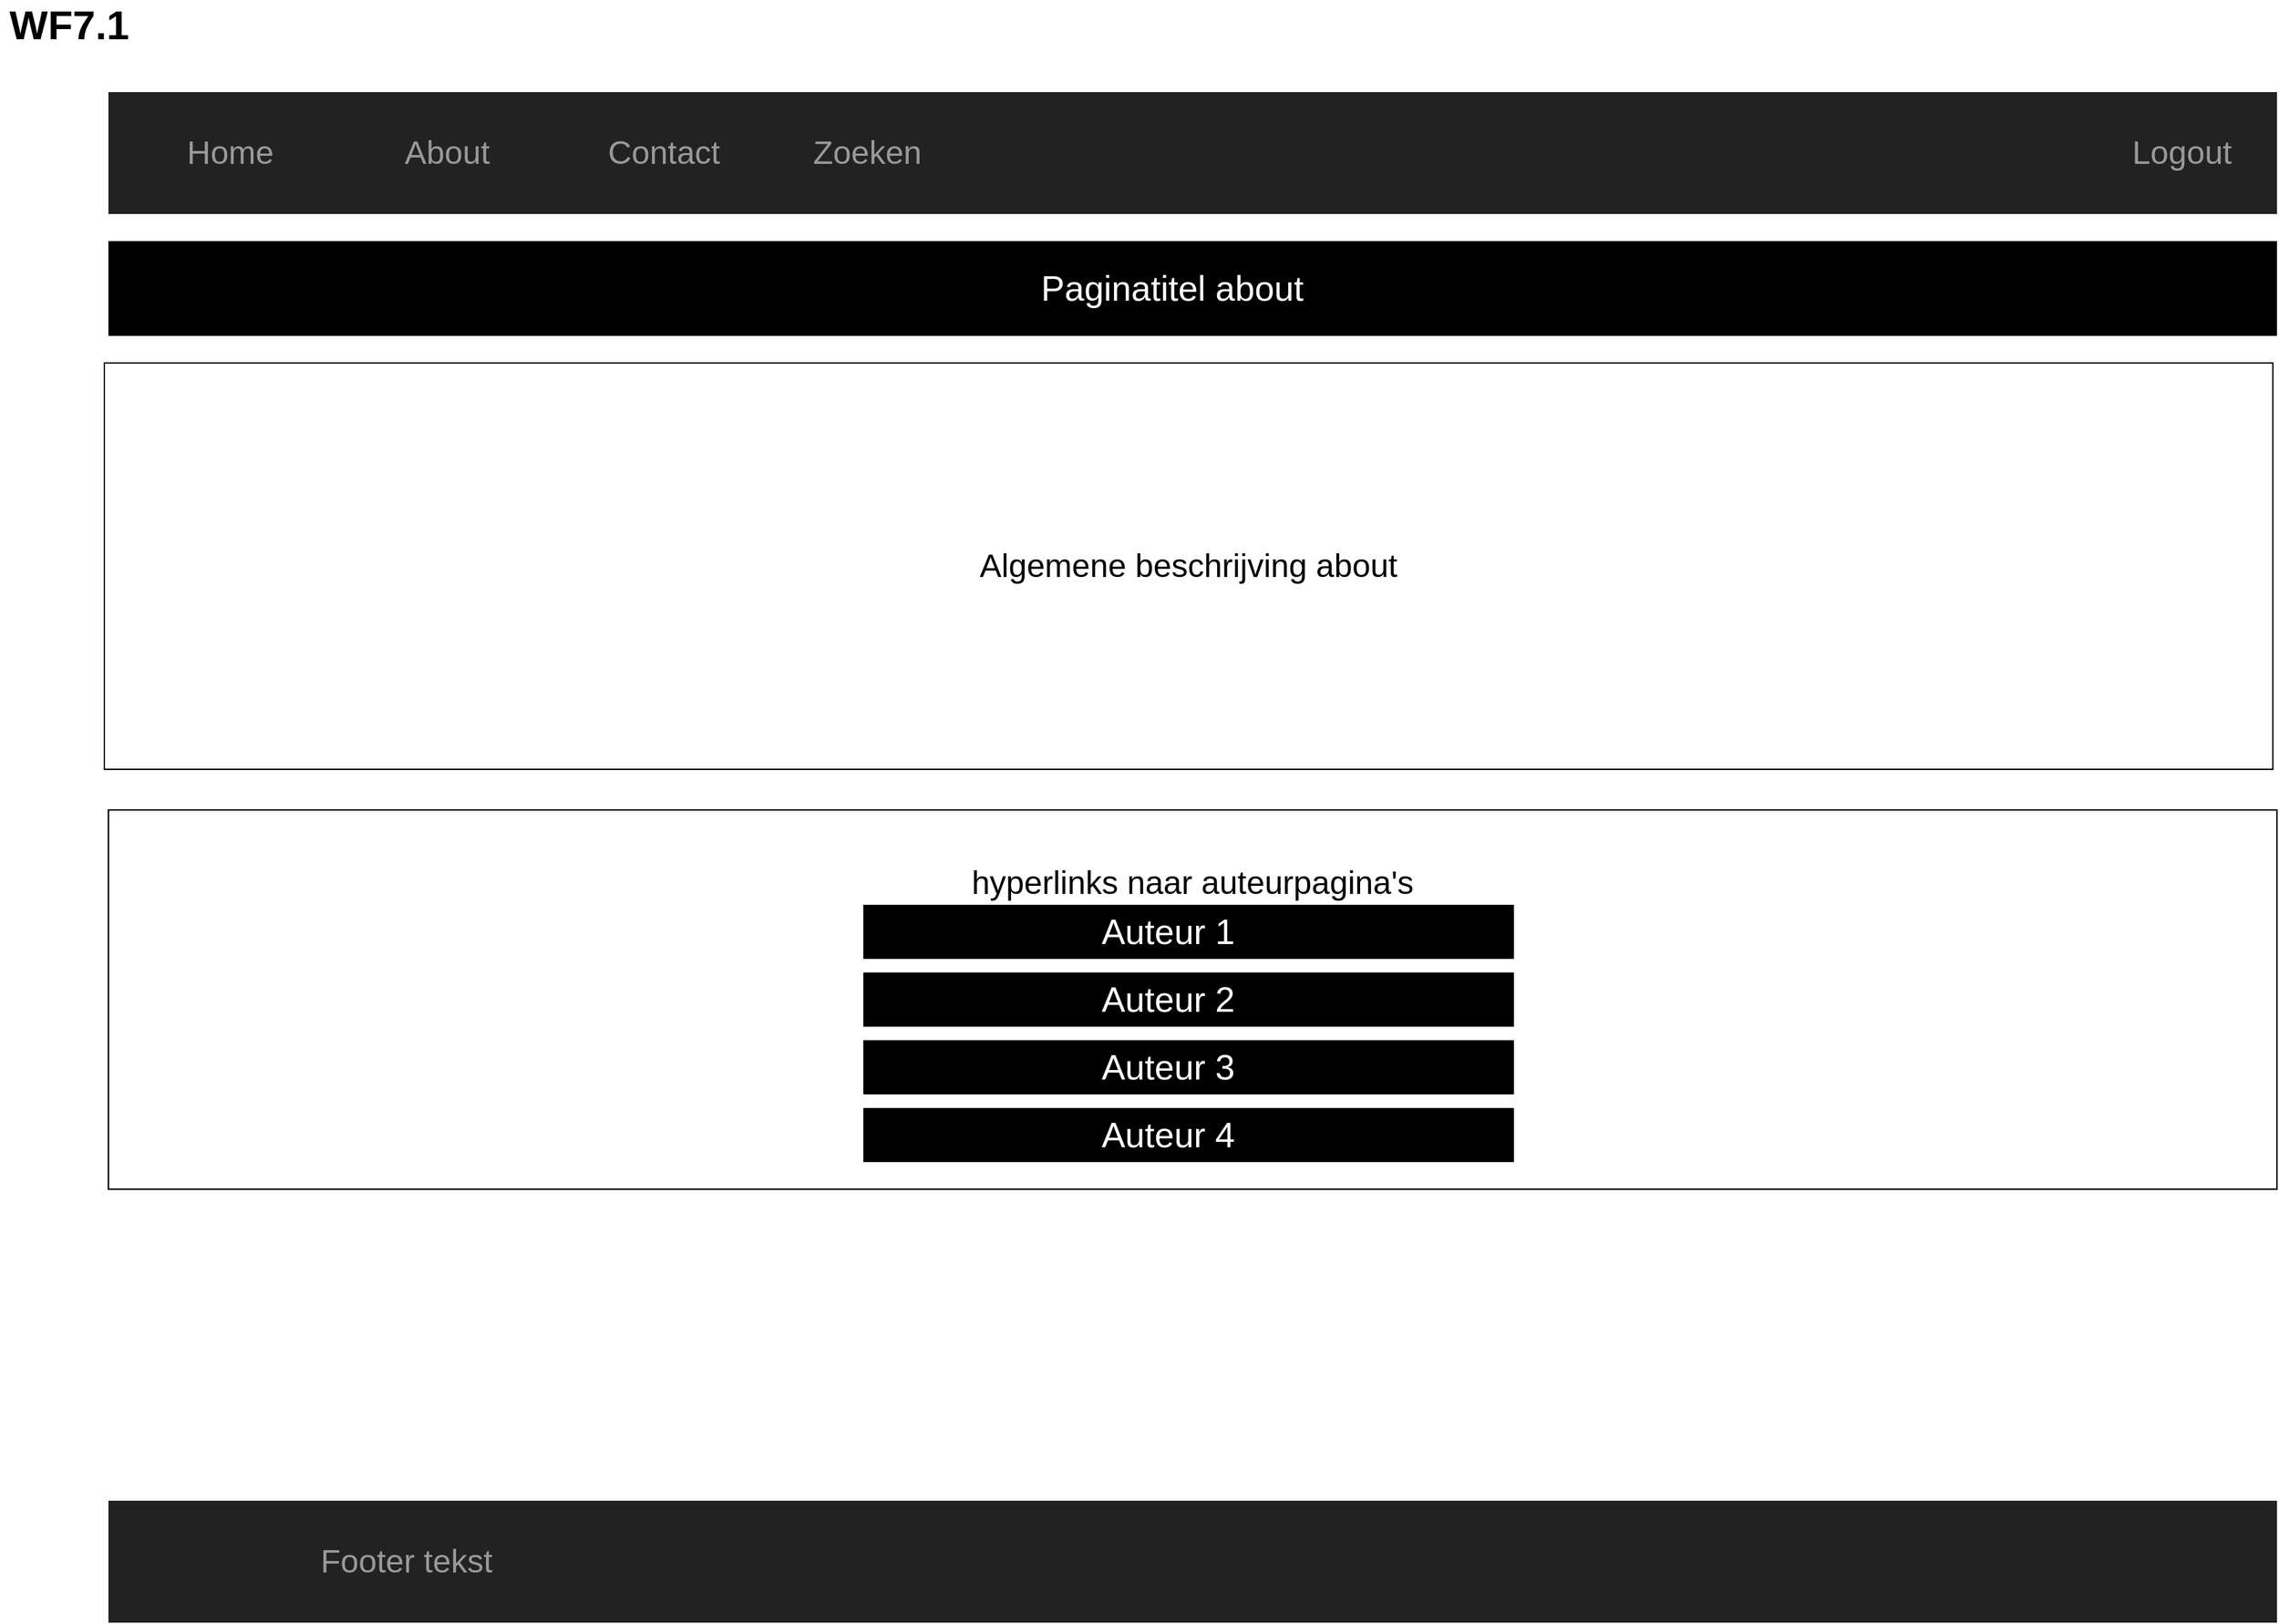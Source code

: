 <mxfile version="20.7.4" type="google"><diagram name="Page-1" id="c9db0220-8083-56f3-ca83-edcdcd058819"><mxGraphModel grid="1" page="1" gridSize="10" guides="1" tooltips="1" connect="1" arrows="1" fold="1" pageScale="1.5" pageWidth="1169" pageHeight="827" background="#ffffff" math="0" shadow="0"><root><mxCell id="0" style=";html=1;"/><mxCell id="1" style=";html=1;" parent="0"/><mxCell id="3d76a8aef4d5c911-1" value="" style="html=1;shadow=0;dashed=0;shape=mxgraph.bootstrap.rect;fillColor=#222222;strokeColor=none;whiteSpace=wrap;rounded=0;fontSize=12;fontColor=#000000;align=center;" vertex="1" parent="1"><mxGeometry x="80" y="70" width="1600" height="90" as="geometry"/></mxCell><mxCell id="3d76a8aef4d5c911-7" value="Zoeken" style="html=1;shadow=0;dashed=0;fillColor=none;strokeColor=none;shape=mxgraph.bootstrap.rect;fontColor=#999999;whiteSpace=wrap;fontSize=24;" vertex="1" parent="3d76a8aef4d5c911-1"><mxGeometry x="480.014" width="160" height="90" as="geometry"/></mxCell><mxCell id="3d76a8aef4d5c911-8" value="Logout" style="html=1;shadow=0;dashed=0;fillColor=none;strokeColor=none;shape=mxgraph.bootstrap.rect;fontColor=#999999;whiteSpace=wrap;fontSize=24;" vertex="1" parent="3d76a8aef4d5c911-1"><mxGeometry x="1460" width="140" height="90" as="geometry"/></mxCell><mxCell id="H9CyvaDkC_5dpCcxhKHN-1" value="Contact" style="html=1;shadow=0;dashed=0;fillColor=none;strokeColor=none;shape=mxgraph.bootstrap.rect;fontColor=#999999;whiteSpace=wrap;fontSize=24;" vertex="1" parent="3d76a8aef4d5c911-1"><mxGeometry x="340.007" width="140" height="90" as="geometry"/></mxCell><mxCell id="H9CyvaDkC_5dpCcxhKHN-4" value="About" style="html=1;shadow=0;dashed=0;fillColor=none;strokeColor=none;shape=mxgraph.bootstrap.rect;fontColor=#999999;whiteSpace=wrap;fontSize=24;" vertex="1" parent="3d76a8aef4d5c911-1"><mxGeometry x="179.993" width="140" height="90" as="geometry"/></mxCell><mxCell id="11" value="Home" style="html=1;shadow=0;dashed=0;fillColor=none;strokeColor=none;shape=mxgraph.bootstrap.rect;fontColor=#999999;whiteSpace=wrap;fontSize=24;" vertex="1" parent="3d76a8aef4d5c911-1"><mxGeometry x="20.003" width="140" height="90" as="geometry"/></mxCell><mxCell id="3d76a8aef4d5c911-17" value="WF7.1" style="html=1;shadow=0;dashed=0;shape=mxgraph.bootstrap.rect;strokeColor=none;fillColor=none;fontColor=#000000;align=left;spacingLeft=5;whiteSpace=wrap;rounded=0;fontStyle=1;fontSize=30;" vertex="1" parent="1"><mxGeometry y="10" width="200" height="20" as="geometry"/></mxCell><mxCell id="H9CyvaDkC_5dpCcxhKHN-5" value="" style="html=1;shadow=0;dashed=0;shape=mxgraph.bootstrap.rect;fillColor=#222222;strokeColor=none;whiteSpace=wrap;rounded=0;fontSize=12;fontColor=#000000;align=center;" vertex="1" parent="1"><mxGeometry x="80" y="1110" width="1600" height="90" as="geometry"/></mxCell><mxCell id="H9CyvaDkC_5dpCcxhKHN-9" value="Footer tekst" style="html=1;shadow=0;dashed=0;fillColor=none;strokeColor=none;shape=mxgraph.bootstrap.rect;fontColor=#999999;whiteSpace=wrap;fontSize=24;" vertex="1" parent="H9CyvaDkC_5dpCcxhKHN-5"><mxGeometry x="50" width="340" height="90" as="geometry"/></mxCell><mxCell id="60" value="Paginatitel about" style="html=1;shadow=0;dashed=0;shape=mxgraph.bootstrap.rect;fillColor=#000000;strokeColor=none;fontColor=#ffffff;spacingRight=30;whiteSpace=wrap;fontSize=26;" vertex="1" parent="1"><mxGeometry x="80" y="180" width="1600" height="70" as="geometry"/></mxCell><mxCell id="80" value="Als niet aanwezig:" style="html=1;shadow=0;dashed=0;shape=mxgraph.bootstrap.rect;fillColor=#000000;strokeColor=none;fontColor=#ffffff;spacingRight=30;whiteSpace=wrap;fontSize=26;" vertex="1" parent="1"><mxGeometry x="637" y="770" width="480" height="40" as="geometry"/></mxCell><mxCell id="b62AR1I5Rk1UXNjIn0F9-82" value="&lt;font style=&quot;font-size: 24px;&quot;&gt;Algemene beschrijving about&lt;/font&gt;" style="rounded=0;whiteSpace=wrap;html=1;align=center;" vertex="1" parent="1"><mxGeometry x="77" y="270" width="1600" height="300" as="geometry"/></mxCell><mxCell id="b62AR1I5Rk1UXNjIn0F9-86" value="hyperlinks naar auteurpagina's&lt;br&gt;&lt;br&gt;&lt;br&gt;&lt;br&gt;&lt;br&gt;&lt;br&gt;&lt;br&gt;" style="rounded=0;whiteSpace=wrap;html=1;fontSize=24;align=center;" vertex="1" parent="1"><mxGeometry x="80" y="600" width="1600" height="280" as="geometry"/></mxCell><mxCell id="b62AR1I5Rk1UXNjIn0F9-88" value="Auteur 2" style="html=1;shadow=0;dashed=0;shape=mxgraph.bootstrap.rect;fillColor=#000000;strokeColor=none;fontColor=#ffffff;spacingRight=30;whiteSpace=wrap;fontSize=26;" vertex="1" parent="1"><mxGeometry x="637" y="720" width="480" height="40" as="geometry"/></mxCell><mxCell id="b62AR1I5Rk1UXNjIn0F9-89" value="Auteur 1" style="html=1;shadow=0;dashed=0;shape=mxgraph.bootstrap.rect;fillColor=#000000;strokeColor=none;fontColor=#ffffff;spacingRight=30;whiteSpace=wrap;fontSize=26;" vertex="1" parent="1"><mxGeometry x="637" y="670" width="480" height="40" as="geometry"/></mxCell><mxCell id="b62AR1I5Rk1UXNjIn0F9-90" value="Auteur 3" style="html=1;shadow=0;dashed=0;shape=mxgraph.bootstrap.rect;fillColor=#000000;strokeColor=none;fontColor=#ffffff;spacingRight=30;whiteSpace=wrap;fontSize=26;" vertex="1" parent="1"><mxGeometry x="637" y="770" width="480" height="40" as="geometry"/></mxCell><mxCell id="b62AR1I5Rk1UXNjIn0F9-91" value="Auteur 4" style="html=1;shadow=0;dashed=0;shape=mxgraph.bootstrap.rect;fillColor=#000000;strokeColor=none;fontColor=#ffffff;spacingRight=30;whiteSpace=wrap;fontSize=26;" vertex="1" parent="1"><mxGeometry x="637" y="820" width="480" height="40" as="geometry"/></mxCell></root></mxGraphModel></diagram></mxfile>